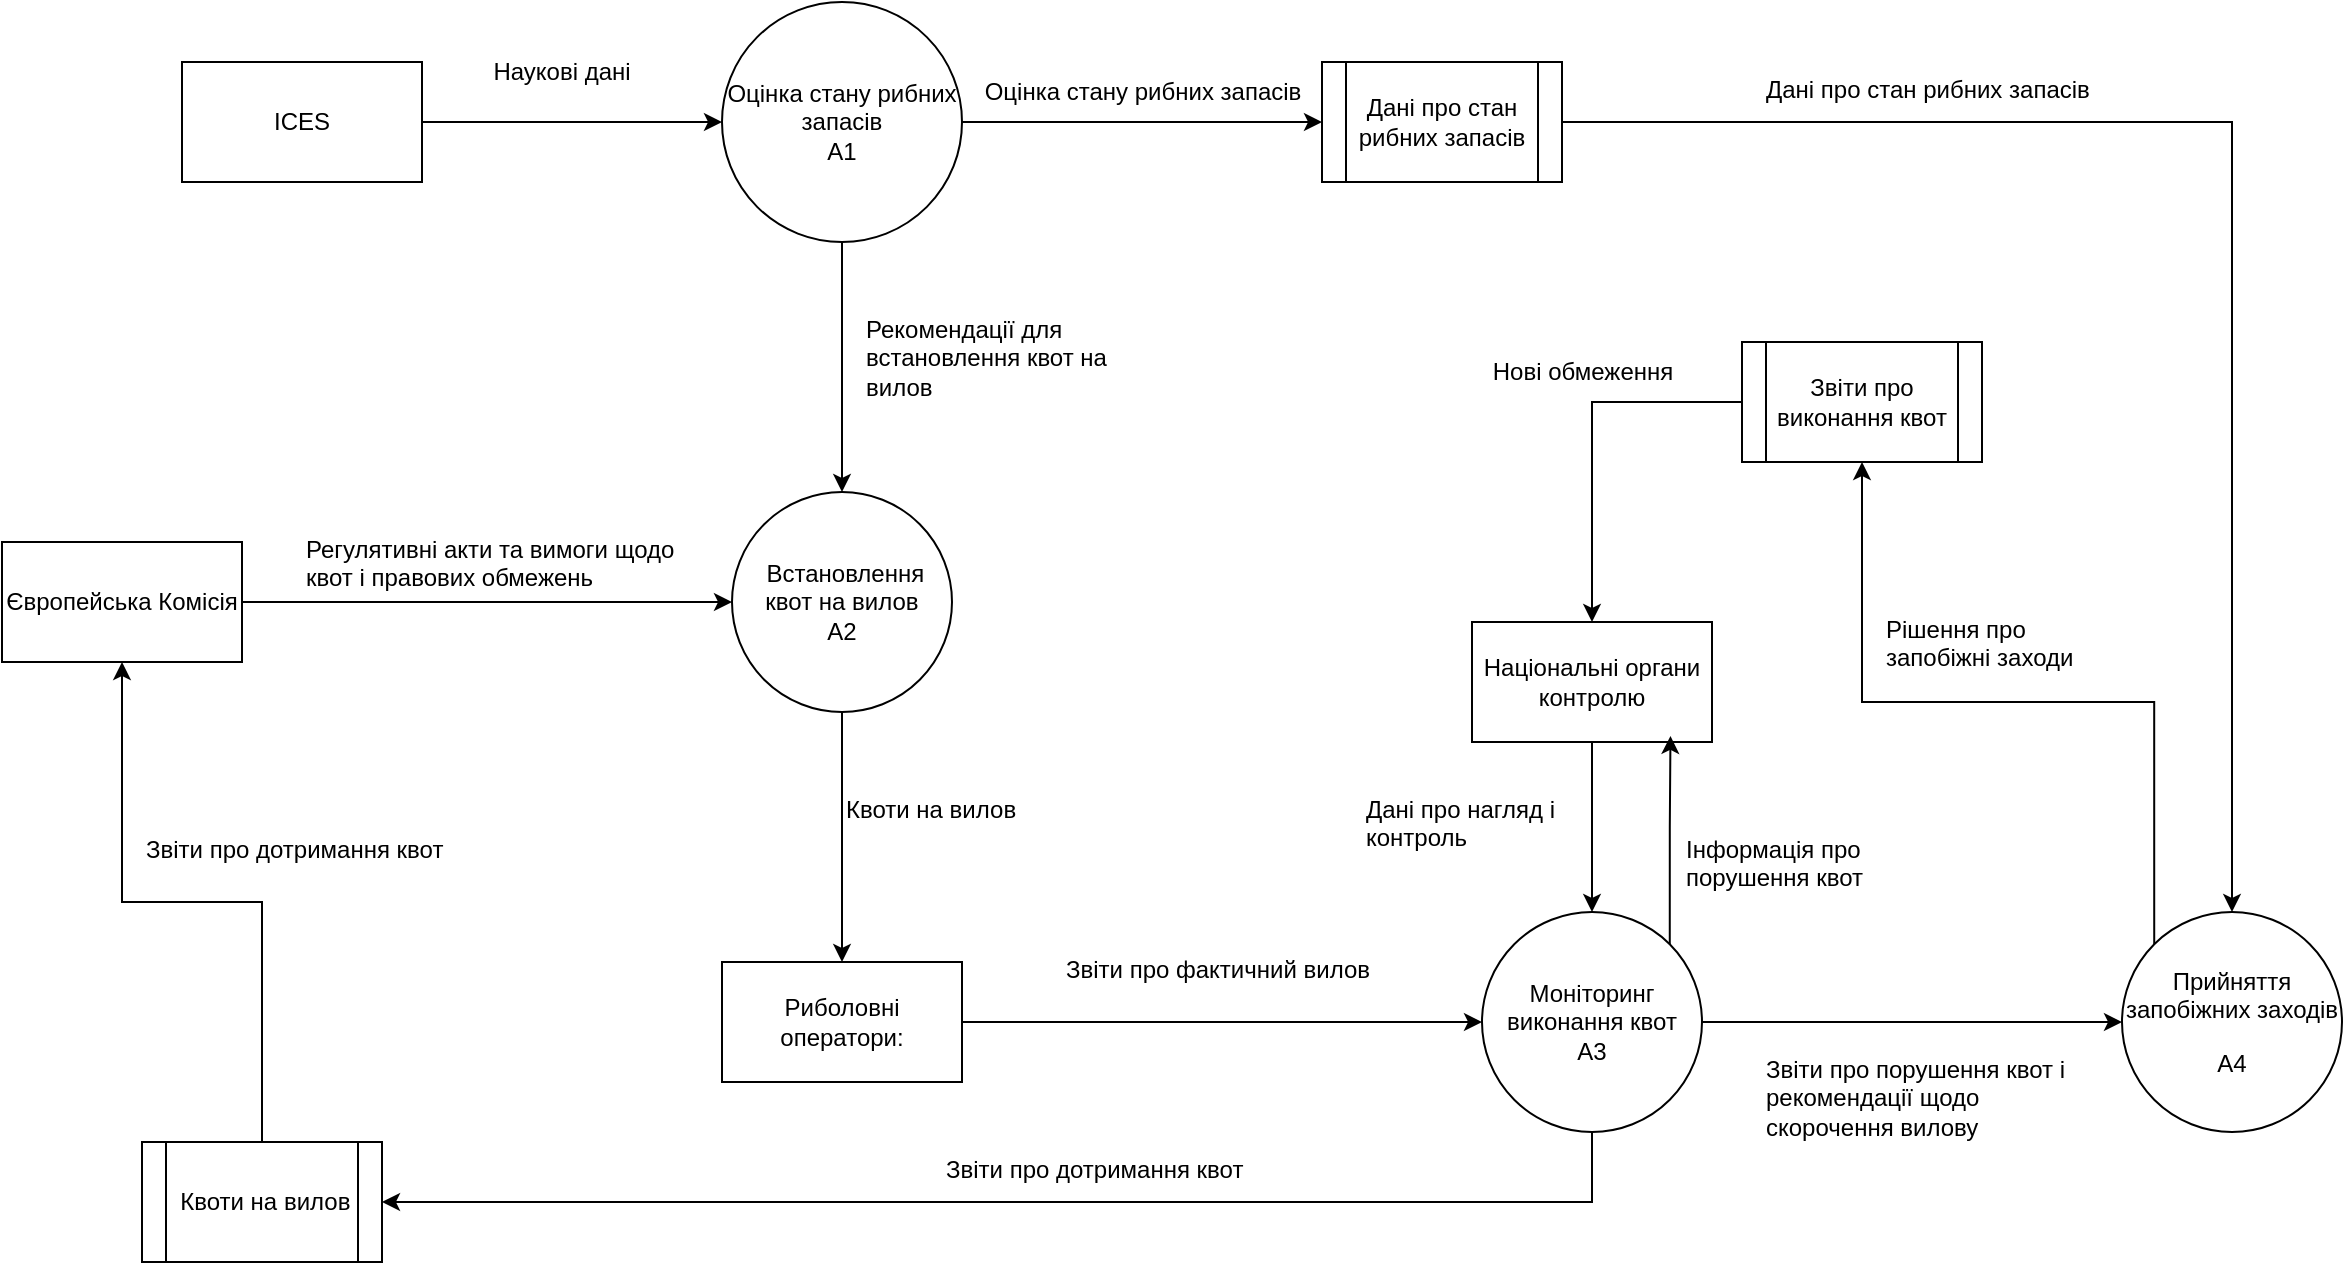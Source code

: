 <mxfile version="24.7.17">
  <diagram name="Страница — 1" id="7ixON0dDiXCTKZ_1tYIk">
    <mxGraphModel dx="2327" dy="807" grid="1" gridSize="10" guides="1" tooltips="1" connect="1" arrows="1" fold="1" page="1" pageScale="1" pageWidth="827" pageHeight="1169" math="0" shadow="0">
      <root>
        <mxCell id="0" />
        <mxCell id="1" parent="0" />
        <mxCell id="dkb39gAjRPECLLB4XsNe-17" style="edgeStyle=orthogonalEdgeStyle;rounded=0;orthogonalLoop=1;jettySize=auto;html=1;exitX=1;exitY=0.5;exitDx=0;exitDy=0;entryX=0;entryY=0.5;entryDx=0;entryDy=0;" edge="1" parent="1" source="dkb39gAjRPECLLB4XsNe-1" target="dkb39gAjRPECLLB4XsNe-6">
          <mxGeometry relative="1" as="geometry" />
        </mxCell>
        <mxCell id="dkb39gAjRPECLLB4XsNe-19" style="edgeStyle=orthogonalEdgeStyle;rounded=0;orthogonalLoop=1;jettySize=auto;html=1;exitX=0.5;exitY=1;exitDx=0;exitDy=0;" edge="1" parent="1" source="dkb39gAjRPECLLB4XsNe-1" target="dkb39gAjRPECLLB4XsNe-4">
          <mxGeometry relative="1" as="geometry" />
        </mxCell>
        <mxCell id="dkb39gAjRPECLLB4XsNe-1" value="Оцінка стану рибних запасів&lt;br&gt;A1" style="ellipse;whiteSpace=wrap;html=1;aspect=fixed;" vertex="1" parent="1">
          <mxGeometry x="100" width="120" height="120" as="geometry" />
        </mxCell>
        <mxCell id="dkb39gAjRPECLLB4XsNe-31" style="edgeStyle=orthogonalEdgeStyle;rounded=0;orthogonalLoop=1;jettySize=auto;html=1;exitX=0.5;exitY=1;exitDx=0;exitDy=0;entryX=1;entryY=0.5;entryDx=0;entryDy=0;" edge="1" parent="1" source="dkb39gAjRPECLLB4XsNe-2" target="dkb39gAjRPECLLB4XsNe-7">
          <mxGeometry relative="1" as="geometry" />
        </mxCell>
        <mxCell id="dkb39gAjRPECLLB4XsNe-37" style="edgeStyle=orthogonalEdgeStyle;rounded=0;orthogonalLoop=1;jettySize=auto;html=1;exitX=1;exitY=0.5;exitDx=0;exitDy=0;entryX=0;entryY=0.5;entryDx=0;entryDy=0;" edge="1" parent="1" source="dkb39gAjRPECLLB4XsNe-2" target="dkb39gAjRPECLLB4XsNe-5">
          <mxGeometry relative="1" as="geometry" />
        </mxCell>
        <mxCell id="dkb39gAjRPECLLB4XsNe-2" value="Моніторинг виконання квот&lt;br&gt;А3" style="ellipse;whiteSpace=wrap;html=1;aspect=fixed;" vertex="1" parent="1">
          <mxGeometry x="480" y="455" width="110" height="110" as="geometry" />
        </mxCell>
        <mxCell id="dkb39gAjRPECLLB4XsNe-23" style="edgeStyle=orthogonalEdgeStyle;rounded=0;orthogonalLoop=1;jettySize=auto;html=1;exitX=0.5;exitY=1;exitDx=0;exitDy=0;" edge="1" parent="1" source="dkb39gAjRPECLLB4XsNe-4" target="dkb39gAjRPECLLB4XsNe-13">
          <mxGeometry relative="1" as="geometry" />
        </mxCell>
        <mxCell id="dkb39gAjRPECLLB4XsNe-4" value="&amp;nbsp;Встановлення квот на вилов&lt;br&gt;A2" style="ellipse;whiteSpace=wrap;html=1;aspect=fixed;" vertex="1" parent="1">
          <mxGeometry x="105" y="245" width="110" height="110" as="geometry" />
        </mxCell>
        <mxCell id="dkb39gAjRPECLLB4XsNe-42" style="edgeStyle=orthogonalEdgeStyle;rounded=0;orthogonalLoop=1;jettySize=auto;html=1;exitX=0;exitY=0;exitDx=0;exitDy=0;" edge="1" parent="1" source="dkb39gAjRPECLLB4XsNe-5" target="dkb39gAjRPECLLB4XsNe-8">
          <mxGeometry relative="1" as="geometry">
            <Array as="points">
              <mxPoint x="816" y="350" />
              <mxPoint x="670" y="350" />
            </Array>
          </mxGeometry>
        </mxCell>
        <mxCell id="dkb39gAjRPECLLB4XsNe-5" value="&lt;p&gt;Прийняття запобіжних заходів&lt;/p&gt;&lt;p&gt;А4&lt;/p&gt;" style="ellipse;whiteSpace=wrap;html=1;aspect=fixed;" vertex="1" parent="1">
          <mxGeometry x="800" y="455" width="110" height="110" as="geometry" />
        </mxCell>
        <mxCell id="dkb39gAjRPECLLB4XsNe-40" style="edgeStyle=orthogonalEdgeStyle;rounded=0;orthogonalLoop=1;jettySize=auto;html=1;exitX=1;exitY=0.5;exitDx=0;exitDy=0;" edge="1" parent="1" source="dkb39gAjRPECLLB4XsNe-6" target="dkb39gAjRPECLLB4XsNe-5">
          <mxGeometry relative="1" as="geometry" />
        </mxCell>
        <mxCell id="dkb39gAjRPECLLB4XsNe-6" value="Дані про стан рибних запасів" style="shape=process;whiteSpace=wrap;html=1;backgroundOutline=1;" vertex="1" parent="1">
          <mxGeometry x="400" y="30" width="120" height="60" as="geometry" />
        </mxCell>
        <mxCell id="dkb39gAjRPECLLB4XsNe-33" style="edgeStyle=orthogonalEdgeStyle;rounded=0;orthogonalLoop=1;jettySize=auto;html=1;exitX=0.5;exitY=0;exitDx=0;exitDy=0;entryX=0.5;entryY=1;entryDx=0;entryDy=0;" edge="1" parent="1" source="dkb39gAjRPECLLB4XsNe-7" target="dkb39gAjRPECLLB4XsNe-12">
          <mxGeometry relative="1" as="geometry" />
        </mxCell>
        <mxCell id="dkb39gAjRPECLLB4XsNe-7" value="&amp;nbsp;Квоти на вилов" style="shape=process;whiteSpace=wrap;html=1;backgroundOutline=1;" vertex="1" parent="1">
          <mxGeometry x="-190" y="570" width="120" height="60" as="geometry" />
        </mxCell>
        <mxCell id="dkb39gAjRPECLLB4XsNe-45" style="edgeStyle=orthogonalEdgeStyle;rounded=0;orthogonalLoop=1;jettySize=auto;html=1;entryX=0.5;entryY=0;entryDx=0;entryDy=0;" edge="1" parent="1" source="dkb39gAjRPECLLB4XsNe-8" target="dkb39gAjRPECLLB4XsNe-14">
          <mxGeometry relative="1" as="geometry" />
        </mxCell>
        <mxCell id="dkb39gAjRPECLLB4XsNe-8" value="Звіти про виконання квот" style="shape=process;whiteSpace=wrap;html=1;backgroundOutline=1;" vertex="1" parent="1">
          <mxGeometry x="610" y="170" width="120" height="60" as="geometry" />
        </mxCell>
        <mxCell id="dkb39gAjRPECLLB4XsNe-15" style="edgeStyle=orthogonalEdgeStyle;rounded=0;orthogonalLoop=1;jettySize=auto;html=1;exitX=1;exitY=0.5;exitDx=0;exitDy=0;entryX=0;entryY=0.5;entryDx=0;entryDy=0;" edge="1" parent="1" source="dkb39gAjRPECLLB4XsNe-11" target="dkb39gAjRPECLLB4XsNe-1">
          <mxGeometry relative="1" as="geometry" />
        </mxCell>
        <mxCell id="dkb39gAjRPECLLB4XsNe-11" value="ICES" style="rounded=0;whiteSpace=wrap;html=1;" vertex="1" parent="1">
          <mxGeometry x="-170" y="30" width="120" height="60" as="geometry" />
        </mxCell>
        <mxCell id="dkb39gAjRPECLLB4XsNe-21" style="edgeStyle=orthogonalEdgeStyle;rounded=0;orthogonalLoop=1;jettySize=auto;html=1;" edge="1" parent="1" source="dkb39gAjRPECLLB4XsNe-12" target="dkb39gAjRPECLLB4XsNe-4">
          <mxGeometry relative="1" as="geometry" />
        </mxCell>
        <mxCell id="dkb39gAjRPECLLB4XsNe-12" value="Європейська Комісія" style="rounded=0;whiteSpace=wrap;html=1;" vertex="1" parent="1">
          <mxGeometry x="-260" y="270" width="120" height="60" as="geometry" />
        </mxCell>
        <mxCell id="dkb39gAjRPECLLB4XsNe-13" value="Риболовні оператори:" style="rounded=0;whiteSpace=wrap;html=1;" vertex="1" parent="1">
          <mxGeometry x="100" y="480" width="120" height="60" as="geometry" />
        </mxCell>
        <mxCell id="dkb39gAjRPECLLB4XsNe-29" style="edgeStyle=orthogonalEdgeStyle;rounded=0;orthogonalLoop=1;jettySize=auto;html=1;entryX=0.5;entryY=0;entryDx=0;entryDy=0;" edge="1" parent="1" source="dkb39gAjRPECLLB4XsNe-14" target="dkb39gAjRPECLLB4XsNe-2">
          <mxGeometry relative="1" as="geometry" />
        </mxCell>
        <mxCell id="dkb39gAjRPECLLB4XsNe-14" value="Національні органи контролю" style="rounded=0;whiteSpace=wrap;html=1;" vertex="1" parent="1">
          <mxGeometry x="475" y="310" width="120" height="60" as="geometry" />
        </mxCell>
        <mxCell id="dkb39gAjRPECLLB4XsNe-16" value="Наукові дані" style="text;html=1;align=center;verticalAlign=middle;whiteSpace=wrap;rounded=0;" vertex="1" parent="1">
          <mxGeometry x="-20" y="20" width="80" height="30" as="geometry" />
        </mxCell>
        <mxCell id="dkb39gAjRPECLLB4XsNe-18" value="Оцінка стану рибних запасів" style="text;html=1;align=center;verticalAlign=middle;resizable=0;points=[];autosize=1;strokeColor=none;fillColor=none;" vertex="1" parent="1">
          <mxGeometry x="220" y="30" width="180" height="30" as="geometry" />
        </mxCell>
        <mxCell id="dkb39gAjRPECLLB4XsNe-20" value="Рекомендації для встановлення квот на вилов" style="text;whiteSpace=wrap;html=1;" vertex="1" parent="1">
          <mxGeometry x="170" y="150" width="130" height="40" as="geometry" />
        </mxCell>
        <mxCell id="dkb39gAjRPECLLB4XsNe-22" value="Регулятивні акти та вимоги щодо квот і правових обмежень" style="text;whiteSpace=wrap;html=1;" vertex="1" parent="1">
          <mxGeometry x="-110" y="260" width="210" height="50" as="geometry" />
        </mxCell>
        <mxCell id="dkb39gAjRPECLLB4XsNe-24" value="Квоти на вилов" style="text;whiteSpace=wrap;html=1;" vertex="1" parent="1">
          <mxGeometry x="160" y="390" width="120" height="40" as="geometry" />
        </mxCell>
        <mxCell id="dkb39gAjRPECLLB4XsNe-26" style="edgeStyle=orthogonalEdgeStyle;rounded=0;orthogonalLoop=1;jettySize=auto;html=1;exitX=1;exitY=0.5;exitDx=0;exitDy=0;entryX=0;entryY=0.5;entryDx=0;entryDy=0;" edge="1" parent="1" source="dkb39gAjRPECLLB4XsNe-13" target="dkb39gAjRPECLLB4XsNe-2">
          <mxGeometry relative="1" as="geometry" />
        </mxCell>
        <mxCell id="dkb39gAjRPECLLB4XsNe-27" value="Звіти про фактичний вилов" style="text;whiteSpace=wrap;html=1;" vertex="1" parent="1">
          <mxGeometry x="270" y="470" width="190" height="40" as="geometry" />
        </mxCell>
        <mxCell id="dkb39gAjRPECLLB4XsNe-30" value="Дані про нагляд і контроль" style="text;whiteSpace=wrap;html=1;" vertex="1" parent="1">
          <mxGeometry x="420" y="390" width="150" height="40" as="geometry" />
        </mxCell>
        <mxCell id="dkb39gAjRPECLLB4XsNe-32" value="Звіти про дотримання квот" style="text;whiteSpace=wrap;html=1;" vertex="1" parent="1">
          <mxGeometry x="210" y="570" width="180" height="40" as="geometry" />
        </mxCell>
        <mxCell id="dkb39gAjRPECLLB4XsNe-34" value="Звіти про дотримання квот" style="text;whiteSpace=wrap;html=1;" vertex="1" parent="1">
          <mxGeometry x="-190" y="410" width="160" height="40" as="geometry" />
        </mxCell>
        <mxCell id="dkb39gAjRPECLLB4XsNe-35" style="edgeStyle=orthogonalEdgeStyle;rounded=0;orthogonalLoop=1;jettySize=auto;html=1;exitX=1;exitY=0;exitDx=0;exitDy=0;entryX=0.827;entryY=0.949;entryDx=0;entryDy=0;entryPerimeter=0;" edge="1" parent="1" source="dkb39gAjRPECLLB4XsNe-2" target="dkb39gAjRPECLLB4XsNe-14">
          <mxGeometry relative="1" as="geometry" />
        </mxCell>
        <mxCell id="dkb39gAjRPECLLB4XsNe-36" value="Інформація про порушення квот" style="text;whiteSpace=wrap;html=1;" vertex="1" parent="1">
          <mxGeometry x="580" y="410" width="130" height="40" as="geometry" />
        </mxCell>
        <mxCell id="dkb39gAjRPECLLB4XsNe-38" value="Звіти про порушення квот і рекомендації щодо скорочення вилову" style="text;whiteSpace=wrap;html=1;" vertex="1" parent="1">
          <mxGeometry x="620" y="520" width="160" height="40" as="geometry" />
        </mxCell>
        <mxCell id="dkb39gAjRPECLLB4XsNe-41" value="Дані про стан рибних запасів" style="text;whiteSpace=wrap;html=1;" vertex="1" parent="1">
          <mxGeometry x="620" y="30" width="200" height="40" as="geometry" />
        </mxCell>
        <mxCell id="dkb39gAjRPECLLB4XsNe-44" value="Рішення про запобіжні заходи" style="text;whiteSpace=wrap;html=1;" vertex="1" parent="1">
          <mxGeometry x="680" y="300" width="110" height="40" as="geometry" />
        </mxCell>
        <mxCell id="dkb39gAjRPECLLB4XsNe-46" value="Нові обмеження" style="text;html=1;align=center;verticalAlign=middle;resizable=0;points=[];autosize=1;strokeColor=none;fillColor=none;" vertex="1" parent="1">
          <mxGeometry x="475" y="170" width="110" height="30" as="geometry" />
        </mxCell>
      </root>
    </mxGraphModel>
  </diagram>
</mxfile>
